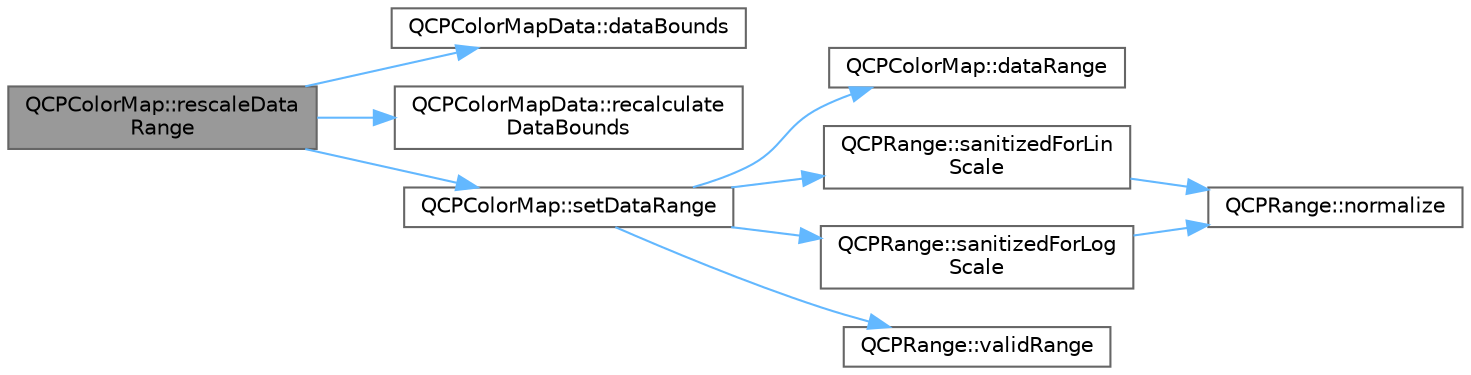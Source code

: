 digraph "QCPColorMap::rescaleDataRange"
{
 // LATEX_PDF_SIZE
  bgcolor="transparent";
  edge [fontname=Helvetica,fontsize=10,labelfontname=Helvetica,labelfontsize=10];
  node [fontname=Helvetica,fontsize=10,shape=box,height=0.2,width=0.4];
  rankdir="LR";
  Node1 [label="QCPColorMap::rescaleData\lRange",height=0.2,width=0.4,color="gray40", fillcolor="grey60", style="filled", fontcolor="black",tooltip=" "];
  Node1 -> Node2 [color="steelblue1",style="solid"];
  Node2 [label="QCPColorMapData::dataBounds",height=0.2,width=0.4,color="grey40", fillcolor="white", style="filled",URL="$class_q_c_p_color_map_data.html#ab7620248272c5ddd9a3f877f07179f6d",tooltip=" "];
  Node1 -> Node3 [color="steelblue1",style="solid"];
  Node3 [label="QCPColorMapData::recalculate\lDataBounds",height=0.2,width=0.4,color="grey40", fillcolor="white", style="filled",URL="$class_q_c_p_color_map_data.html#ab235ade8a4d64bd3adb26a99b3dd57ee",tooltip=" "];
  Node1 -> Node4 [color="steelblue1",style="solid"];
  Node4 [label="QCPColorMap::setDataRange",height=0.2,width=0.4,color="grey40", fillcolor="white", style="filled",URL="$class_q_c_p_color_map.html#a980b42837821159786a85b4b7dcb8774",tooltip=" "];
  Node4 -> Node5 [color="steelblue1",style="solid"];
  Node5 [label="QCPColorMap::dataRange",height=0.2,width=0.4,color="grey40", fillcolor="white", style="filled",URL="$class_q_c_p_color_map.html#ae478f0a5a016420d66c70cc33d6cda1d",tooltip=" "];
  Node4 -> Node6 [color="steelblue1",style="solid"];
  Node6 [label="QCPRange::sanitizedForLin\lScale",height=0.2,width=0.4,color="grey40", fillcolor="white", style="filled",URL="$class_q_c_p_range.html#a808751fdd9b17ef52327ba011df2e5f1",tooltip=" "];
  Node6 -> Node7 [color="steelblue1",style="solid"];
  Node7 [label="QCPRange::normalize",height=0.2,width=0.4,color="grey40", fillcolor="white", style="filled",URL="$class_q_c_p_range.html#af914a7740269b0604d0827c634a878a9",tooltip=" "];
  Node4 -> Node8 [color="steelblue1",style="solid"];
  Node8 [label="QCPRange::sanitizedForLog\lScale",height=0.2,width=0.4,color="grey40", fillcolor="white", style="filled",URL="$class_q_c_p_range.html#a3d66288d66e1d6df3636075eb42502ee",tooltip=" "];
  Node8 -> Node7 [color="steelblue1",style="solid"];
  Node4 -> Node9 [color="steelblue1",style="solid"];
  Node9 [label="QCPRange::validRange",height=0.2,width=0.4,color="grey40", fillcolor="white", style="filled",URL="$class_q_c_p_range.html#ab38bd4841c77c7bb86c9eea0f142dcc0",tooltip=" "];
}
